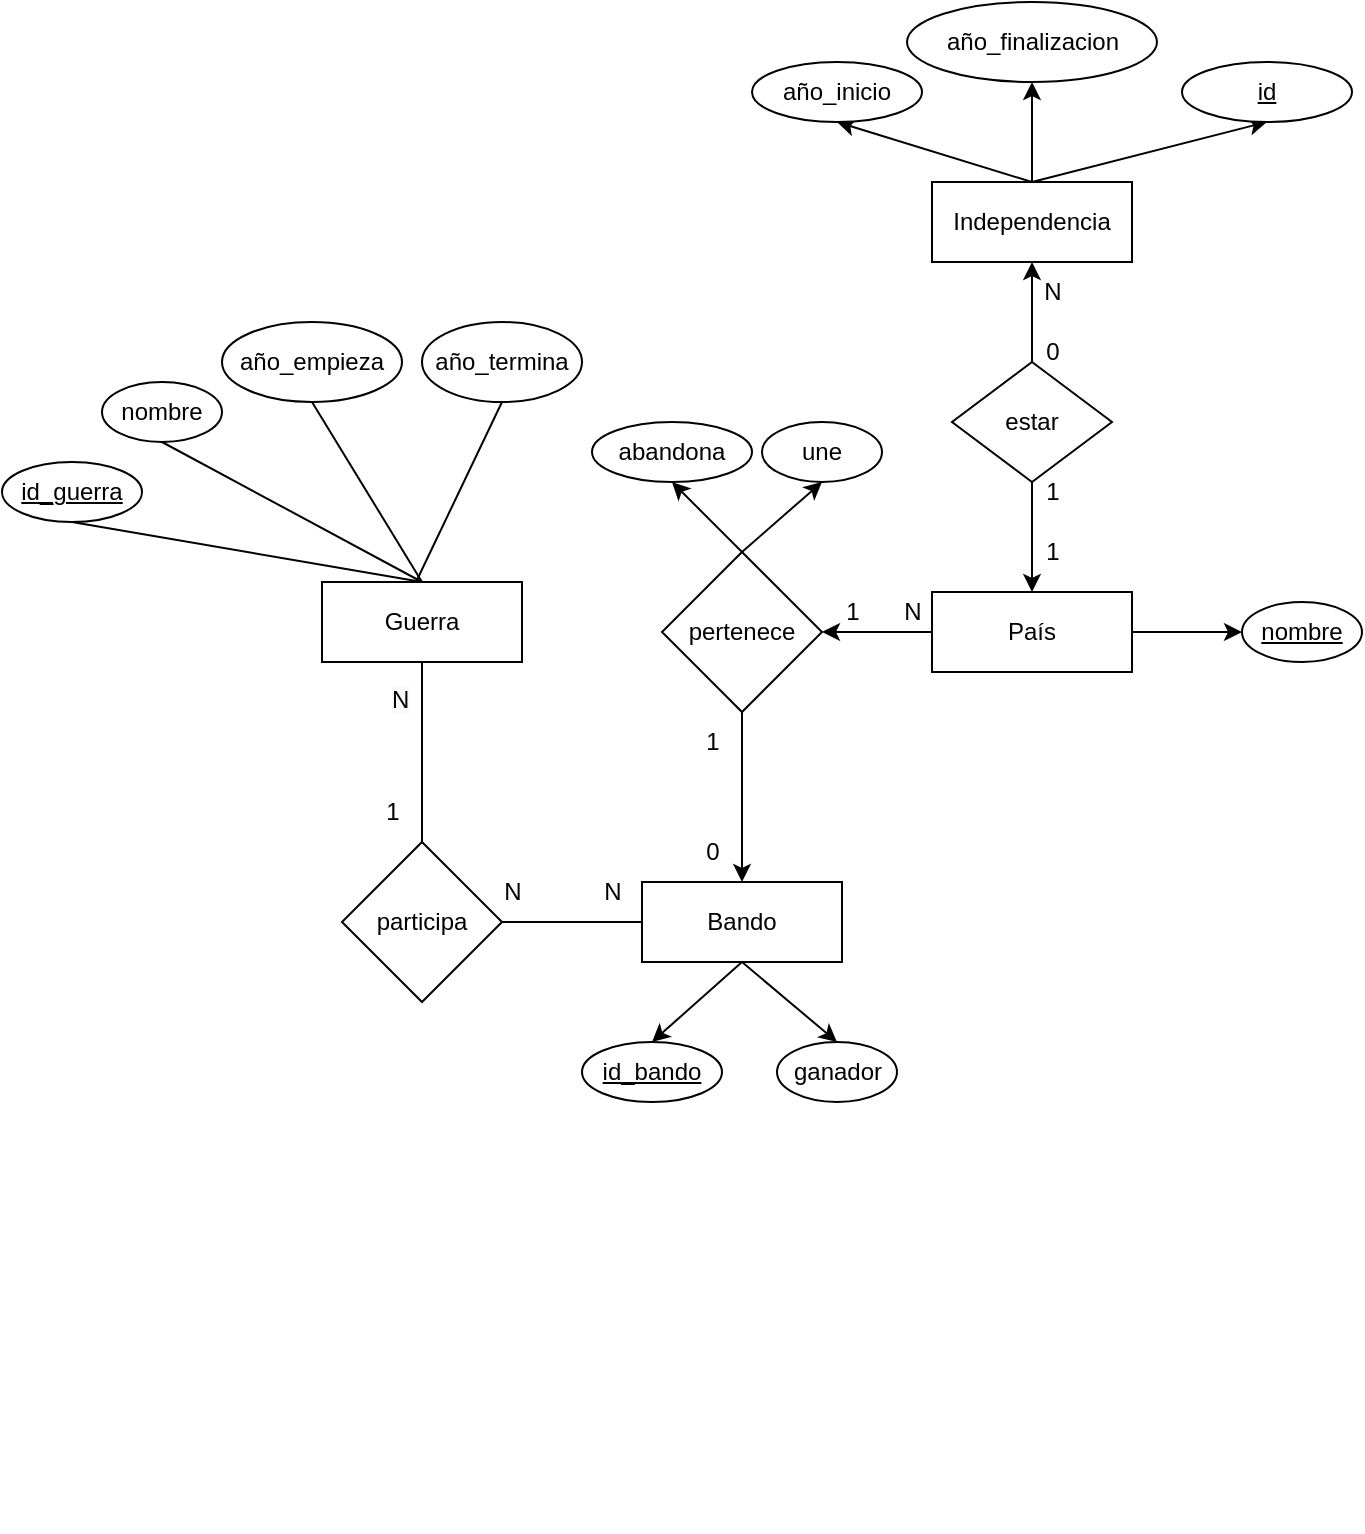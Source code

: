 <mxfile version="22.0.4" type="github">
  <diagram id="R2lEEEUBdFMjLlhIrx00" name="Page-1">
    <mxGraphModel dx="2004" dy="1645" grid="1" gridSize="10" guides="1" tooltips="1" connect="1" arrows="1" fold="1" page="1" pageScale="1" pageWidth="850" pageHeight="1100" math="0" shadow="0" extFonts="Permanent Marker^https://fonts.googleapis.com/css?family=Permanent+Marker">
      <root>
        <mxCell id="0" />
        <mxCell id="1" parent="0" />
        <mxCell id="YkcznSgwTEbrxmabwpMd-50" style="edgeStyle=orthogonalEdgeStyle;rounded=0;orthogonalLoop=1;jettySize=auto;html=1;entryX=1;entryY=0.5;entryDx=0;entryDy=0;exitX=0;exitY=0.5;exitDx=0;exitDy=0;" parent="1" source="Iet_jWAJXBXSNBwaDiyG-2" target="YkcznSgwTEbrxmabwpMd-16" edge="1">
          <mxGeometry relative="1" as="geometry">
            <Array as="points">
              <mxPoint x="380" y="205" />
            </Array>
          </mxGeometry>
        </mxCell>
        <mxCell id="Iet_jWAJXBXSNBwaDiyG-1" value="Guerra" style="whiteSpace=wrap;html=1;align=center;" parent="1" vertex="1">
          <mxGeometry x="80" y="180" width="100" height="40" as="geometry" />
        </mxCell>
        <mxCell id="pGHlKMs9zshI1QLq5Nlo-2" style="edgeStyle=orthogonalEdgeStyle;rounded=0;orthogonalLoop=1;jettySize=auto;html=1;entryX=0;entryY=0.5;entryDx=0;entryDy=0;" edge="1" parent="1" source="Iet_jWAJXBXSNBwaDiyG-2" target="v6sRIm-AOsYsS7XoriZ_-19">
          <mxGeometry relative="1" as="geometry" />
        </mxCell>
        <mxCell id="pGHlKMs9zshI1QLq5Nlo-3" style="edgeStyle=orthogonalEdgeStyle;rounded=0;orthogonalLoop=1;jettySize=auto;html=1;" edge="1" parent="1" source="oPu6oVjRiA9_uTtci81P-10" target="Iet_jWAJXBXSNBwaDiyG-2">
          <mxGeometry relative="1" as="geometry" />
        </mxCell>
        <mxCell id="Iet_jWAJXBXSNBwaDiyG-2" value="País" style="whiteSpace=wrap;html=1;align=center;" parent="1" vertex="1">
          <mxGeometry x="385" y="185" width="100" height="40" as="geometry" />
        </mxCell>
        <mxCell id="AuWt5UhLa8Dw6wnDY-w8-2" value="año_empieza" style="ellipse;whiteSpace=wrap;html=1;" parent="1" vertex="1">
          <mxGeometry x="30" y="50" width="90" height="40" as="geometry" />
        </mxCell>
        <mxCell id="Iet_jWAJXBXSNBwaDiyG-6" value="&lt;u&gt;id_guerra&lt;/u&gt;" style="ellipse;whiteSpace=wrap;html=1;align=center;" parent="1" vertex="1">
          <mxGeometry x="-80" y="120" width="70" height="30" as="geometry" />
        </mxCell>
        <mxCell id="AuWt5UhLa8Dw6wnDY-w8-1" value="año_termina" style="ellipse;whiteSpace=wrap;html=1;" parent="1" vertex="1">
          <mxGeometry x="130" y="50" width="80" height="40" as="geometry" />
        </mxCell>
        <mxCell id="Iet_jWAJXBXSNBwaDiyG-7" value="nombre" style="ellipse;whiteSpace=wrap;html=1;align=center;" parent="1" vertex="1">
          <mxGeometry x="-30" y="80" width="60" height="30" as="geometry" />
        </mxCell>
        <mxCell id="YkcznSgwTEbrxmabwpMd-1" value="" style="endArrow=none;html=1;rounded=0;entryX=0.5;entryY=1;entryDx=0;entryDy=0;exitX=0.5;exitY=0;exitDx=0;exitDy=0;" parent="1" source="YkcznSgwTEbrxmabwpMd-3" target="Iet_jWAJXBXSNBwaDiyG-1" edge="1">
          <mxGeometry relative="1" as="geometry">
            <mxPoint x="250" y="200" as="sourcePoint" />
            <mxPoint x="140" y="190" as="targetPoint" />
          </mxGeometry>
        </mxCell>
        <mxCell id="YkcznSgwTEbrxmabwpMd-2" value="" style="endArrow=none;html=1;rounded=0;exitX=0;exitY=0.5;exitDx=0;exitDy=0;entryX=1;entryY=0.5;entryDx=0;entryDy=0;" parent="1" source="YkcznSgwTEbrxmabwpMd-42" target="YkcznSgwTEbrxmabwpMd-3" edge="1">
          <mxGeometry relative="1" as="geometry">
            <mxPoint x="250" y="210" as="sourcePoint" />
            <mxPoint x="350" y="200" as="targetPoint" />
          </mxGeometry>
        </mxCell>
        <mxCell id="YkcznSgwTEbrxmabwpMd-3" value="participa" style="rhombus;whiteSpace=wrap;html=1;" parent="1" vertex="1">
          <mxGeometry x="90" y="310" width="80" height="80" as="geometry" />
        </mxCell>
        <mxCell id="YkcznSgwTEbrxmabwpMd-10" value="&lt;div style=&quot;font-size: 17px;&quot;&gt;&lt;br&gt;&lt;/div&gt;" style="text;html=1;align=center;verticalAlign=middle;resizable=0;points=[];autosize=1;strokeColor=none;fillColor=none;" parent="1" vertex="1">
          <mxGeometry x="125" y="625" width="20" height="30" as="geometry" />
        </mxCell>
        <mxCell id="YkcznSgwTEbrxmabwpMd-51" style="edgeStyle=orthogonalEdgeStyle;rounded=0;orthogonalLoop=1;jettySize=auto;html=1;entryX=0.5;entryY=0;entryDx=0;entryDy=0;exitX=0.5;exitY=1;exitDx=0;exitDy=0;" parent="1" source="YkcznSgwTEbrxmabwpMd-16" target="YkcznSgwTEbrxmabwpMd-42" edge="1">
          <mxGeometry relative="1" as="geometry">
            <mxPoint x="290" y="280.0" as="sourcePoint" />
          </mxGeometry>
        </mxCell>
        <mxCell id="pGHlKMs9zshI1QLq5Nlo-22" style="rounded=0;orthogonalLoop=1;jettySize=auto;html=1;entryX=0.5;entryY=1;entryDx=0;entryDy=0;exitX=0.5;exitY=0;exitDx=0;exitDy=0;" edge="1" parent="1" source="YkcznSgwTEbrxmabwpMd-16" target="pGHlKMs9zshI1QLq5Nlo-20">
          <mxGeometry relative="1" as="geometry" />
        </mxCell>
        <mxCell id="pGHlKMs9zshI1QLq5Nlo-23" style="rounded=0;orthogonalLoop=1;jettySize=auto;html=1;entryX=0.5;entryY=1;entryDx=0;entryDy=0;exitX=0.5;exitY=0;exitDx=0;exitDy=0;" edge="1" parent="1" source="YkcznSgwTEbrxmabwpMd-16" target="pGHlKMs9zshI1QLq5Nlo-19">
          <mxGeometry relative="1" as="geometry" />
        </mxCell>
        <mxCell id="YkcznSgwTEbrxmabwpMd-16" value="pertenece" style="rhombus;whiteSpace=wrap;html=1;" parent="1" vertex="1">
          <mxGeometry x="250" y="165" width="80" height="80" as="geometry" />
        </mxCell>
        <mxCell id="v6sRIm-AOsYsS7XoriZ_-19" value="&lt;u&gt;nombre&lt;/u&gt;" style="ellipse;whiteSpace=wrap;html=1;align=center;" parent="1" vertex="1">
          <mxGeometry x="540" y="190" width="60" height="30" as="geometry" />
        </mxCell>
        <mxCell id="YkcznSgwTEbrxmabwpMd-19" value="" style="endArrow=none;html=1;rounded=0;entryX=0.5;entryY=0;entryDx=0;entryDy=0;exitX=0.5;exitY=1;exitDx=0;exitDy=0;" parent="1" source="AuWt5UhLa8Dw6wnDY-w8-1" edge="1">
          <mxGeometry relative="1" as="geometry">
            <mxPoint x="225" y="120" as="sourcePoint" />
            <mxPoint x="127" y="180" as="targetPoint" />
          </mxGeometry>
        </mxCell>
        <mxCell id="YkcznSgwTEbrxmabwpMd-20" value="" style="endArrow=none;html=1;rounded=0;entryX=0.5;entryY=0;entryDx=0;entryDy=0;exitX=0.5;exitY=1;exitDx=0;exitDy=0;" parent="1" source="AuWt5UhLa8Dw6wnDY-w8-2" target="Iet_jWAJXBXSNBwaDiyG-1" edge="1">
          <mxGeometry relative="1" as="geometry">
            <mxPoint x="348" y="130" as="sourcePoint" />
            <mxPoint x="140" y="190" as="targetPoint" />
          </mxGeometry>
        </mxCell>
        <mxCell id="YkcznSgwTEbrxmabwpMd-21" value="" style="endArrow=none;html=1;rounded=0;entryX=0.5;entryY=0;entryDx=0;entryDy=0;exitX=0.5;exitY=1;exitDx=0;exitDy=0;" parent="1" source="Iet_jWAJXBXSNBwaDiyG-7" target="Iet_jWAJXBXSNBwaDiyG-1" edge="1">
          <mxGeometry relative="1" as="geometry">
            <mxPoint x="358" y="140" as="sourcePoint" />
            <mxPoint x="150" y="200" as="targetPoint" />
          </mxGeometry>
        </mxCell>
        <mxCell id="YkcznSgwTEbrxmabwpMd-22" value="" style="endArrow=none;html=1;rounded=0;entryX=0.5;entryY=1;entryDx=0;entryDy=0;exitX=0.5;exitY=0;exitDx=0;exitDy=0;" parent="1" source="Iet_jWAJXBXSNBwaDiyG-1" target="Iet_jWAJXBXSNBwaDiyG-6" edge="1">
          <mxGeometry relative="1" as="geometry">
            <mxPoint x="368" y="150" as="sourcePoint" />
            <mxPoint x="160" y="210" as="targetPoint" />
          </mxGeometry>
        </mxCell>
        <mxCell id="YkcznSgwTEbrxmabwpMd-25" style="edgeStyle=orthogonalEdgeStyle;rounded=0;orthogonalLoop=1;jettySize=auto;html=1;exitX=0.5;exitY=1;exitDx=0;exitDy=0;" parent="1" edge="1">
          <mxGeometry relative="1" as="geometry">
            <mxPoint x="192.5" y="565" as="sourcePoint" />
            <mxPoint x="192.5" y="565" as="targetPoint" />
          </mxGeometry>
        </mxCell>
        <mxCell id="YkcznSgwTEbrxmabwpMd-32" value="N" style="text;html=1;align=center;verticalAlign=middle;resizable=0;points=[];autosize=1;strokeColor=none;fillColor=none;" parent="1" vertex="1">
          <mxGeometry x="160" y="320" width="30" height="30" as="geometry" />
        </mxCell>
        <mxCell id="YkcznSgwTEbrxmabwpMd-33" value="N" style="text;html=1;align=center;verticalAlign=middle;resizable=0;points=[];autosize=1;strokeColor=none;fillColor=none;" parent="1" vertex="1">
          <mxGeometry x="210" y="320" width="30" height="30" as="geometry" />
        </mxCell>
        <mxCell id="YkcznSgwTEbrxmabwpMd-34" value="1" style="text;html=1;align=center;verticalAlign=middle;resizable=0;points=[];autosize=1;strokeColor=none;fillColor=none;" parent="1" vertex="1">
          <mxGeometry x="100" y="280" width="30" height="30" as="geometry" />
        </mxCell>
        <mxCell id="YkcznSgwTEbrxmabwpMd-35" value="&lt;span style=&quot;color: rgb(0, 0, 0); font-family: Helvetica; font-size: 12px; font-style: normal; font-variant-ligatures: normal; font-variant-caps: normal; font-weight: 400; letter-spacing: normal; orphans: 2; text-align: center; text-indent: 0px; text-transform: none; widows: 2; word-spacing: 0px; -webkit-text-stroke-width: 0px; background-color: rgb(251, 251, 251); text-decoration-thickness: initial; text-decoration-style: initial; text-decoration-color: initial; float: none; display: inline !important;&quot;&gt;N&lt;/span&gt;" style="text;whiteSpace=wrap;html=1;" parent="1" vertex="1">
          <mxGeometry x="112.5" y="225" width="12.5" height="20" as="geometry" />
        </mxCell>
        <mxCell id="YkcznSgwTEbrxmabwpMd-47" style="rounded=0;orthogonalLoop=1;jettySize=auto;html=1;exitX=0.5;exitY=1;exitDx=0;exitDy=0;entryX=0.5;entryY=0;entryDx=0;entryDy=0;" parent="1" source="YkcznSgwTEbrxmabwpMd-42" target="YkcznSgwTEbrxmabwpMd-43" edge="1">
          <mxGeometry relative="1" as="geometry" />
        </mxCell>
        <mxCell id="YkcznSgwTEbrxmabwpMd-48" style="rounded=0;orthogonalLoop=1;jettySize=auto;html=1;entryX=0.5;entryY=0;entryDx=0;entryDy=0;exitX=0.5;exitY=1;exitDx=0;exitDy=0;" parent="1" source="YkcznSgwTEbrxmabwpMd-42" target="YkcznSgwTEbrxmabwpMd-45" edge="1">
          <mxGeometry relative="1" as="geometry" />
        </mxCell>
        <mxCell id="YkcznSgwTEbrxmabwpMd-42" value="Bando" style="whiteSpace=wrap;html=1;align=center;" parent="1" vertex="1">
          <mxGeometry x="240" y="330" width="100" height="40" as="geometry" />
        </mxCell>
        <mxCell id="YkcznSgwTEbrxmabwpMd-43" value="&lt;u&gt;id_bando&lt;/u&gt;" style="ellipse;whiteSpace=wrap;html=1;align=center;" parent="1" vertex="1">
          <mxGeometry x="210" y="410" width="70" height="30" as="geometry" />
        </mxCell>
        <mxCell id="YkcznSgwTEbrxmabwpMd-45" value="ganador" style="ellipse;whiteSpace=wrap;html=1;align=center;" parent="1" vertex="1">
          <mxGeometry x="307.5" y="410" width="60" height="30" as="geometry" />
        </mxCell>
        <mxCell id="YkcznSgwTEbrxmabwpMd-52" value="0" style="text;html=1;align=center;verticalAlign=middle;resizable=0;points=[];autosize=1;strokeColor=none;fillColor=none;" parent="1" vertex="1">
          <mxGeometry x="260" y="300" width="30" height="30" as="geometry" />
        </mxCell>
        <mxCell id="YkcznSgwTEbrxmabwpMd-53" value="1" style="text;html=1;align=center;verticalAlign=middle;resizable=0;points=[];autosize=1;strokeColor=none;fillColor=none;" parent="1" vertex="1">
          <mxGeometry x="260" y="245" width="30" height="30" as="geometry" />
        </mxCell>
        <mxCell id="YkcznSgwTEbrxmabwpMd-54" value="N" style="text;html=1;align=center;verticalAlign=middle;resizable=0;points=[];autosize=1;strokeColor=none;fillColor=none;" parent="1" vertex="1">
          <mxGeometry x="360" y="180" width="30" height="30" as="geometry" />
        </mxCell>
        <mxCell id="YkcznSgwTEbrxmabwpMd-55" value="1" style="text;html=1;align=center;verticalAlign=middle;resizable=0;points=[];autosize=1;strokeColor=none;fillColor=none;" parent="1" vertex="1">
          <mxGeometry x="330" y="180" width="30" height="30" as="geometry" />
        </mxCell>
        <mxCell id="pGHlKMs9zshI1QLq5Nlo-5" style="edgeStyle=orthogonalEdgeStyle;rounded=0;orthogonalLoop=1;jettySize=auto;html=1;entryX=0.5;entryY=1;entryDx=0;entryDy=0;" edge="1" parent="1" source="oPu6oVjRiA9_uTtci81P-10" target="pGHlKMs9zshI1QLq5Nlo-4">
          <mxGeometry relative="1" as="geometry" />
        </mxCell>
        <mxCell id="oPu6oVjRiA9_uTtci81P-10" value="estar" style="rhombus;whiteSpace=wrap;html=1;" parent="1" vertex="1">
          <mxGeometry x="395" y="70" width="80" height="60" as="geometry" />
        </mxCell>
        <mxCell id="pGHlKMs9zshI1QLq5Nlo-6" style="rounded=0;orthogonalLoop=1;jettySize=auto;html=1;entryX=0.5;entryY=1;entryDx=0;entryDy=0;exitX=0.5;exitY=0;exitDx=0;exitDy=0;" edge="1" parent="1" source="pGHlKMs9zshI1QLq5Nlo-4" target="pGHlKMs9zshI1QLq5Nlo-7">
          <mxGeometry relative="1" as="geometry">
            <mxPoint x="400" y="-100" as="targetPoint" />
          </mxGeometry>
        </mxCell>
        <mxCell id="pGHlKMs9zshI1QLq5Nlo-12" style="edgeStyle=orthogonalEdgeStyle;rounded=0;orthogonalLoop=1;jettySize=auto;html=1;entryX=0.5;entryY=1;entryDx=0;entryDy=0;" edge="1" parent="1" source="pGHlKMs9zshI1QLq5Nlo-4" target="pGHlKMs9zshI1QLq5Nlo-8">
          <mxGeometry relative="1" as="geometry" />
        </mxCell>
        <mxCell id="pGHlKMs9zshI1QLq5Nlo-13" style="rounded=0;orthogonalLoop=1;jettySize=auto;html=1;entryX=0.5;entryY=1;entryDx=0;entryDy=0;exitX=0.5;exitY=0;exitDx=0;exitDy=0;" edge="1" parent="1" source="pGHlKMs9zshI1QLq5Nlo-4" target="pGHlKMs9zshI1QLq5Nlo-9">
          <mxGeometry relative="1" as="geometry" />
        </mxCell>
        <mxCell id="pGHlKMs9zshI1QLq5Nlo-4" value="Independencia" style="whiteSpace=wrap;html=1;align=center;" vertex="1" parent="1">
          <mxGeometry x="385" y="-20" width="100" height="40" as="geometry" />
        </mxCell>
        <mxCell id="pGHlKMs9zshI1QLq5Nlo-7" value="año_inicio" style="ellipse;whiteSpace=wrap;html=1;" vertex="1" parent="1">
          <mxGeometry x="295" y="-80" width="85" height="30" as="geometry" />
        </mxCell>
        <mxCell id="pGHlKMs9zshI1QLq5Nlo-8" value="año_finalizacion" style="ellipse;whiteSpace=wrap;html=1;" vertex="1" parent="1">
          <mxGeometry x="372.5" y="-110" width="125" height="40" as="geometry" />
        </mxCell>
        <mxCell id="pGHlKMs9zshI1QLq5Nlo-9" value="&lt;u&gt;id&lt;/u&gt;" style="ellipse;whiteSpace=wrap;html=1;" vertex="1" parent="1">
          <mxGeometry x="510" y="-80" width="85" height="30" as="geometry" />
        </mxCell>
        <mxCell id="pGHlKMs9zshI1QLq5Nlo-14" value="0" style="text;html=1;align=center;verticalAlign=middle;resizable=0;points=[];autosize=1;strokeColor=none;fillColor=none;" vertex="1" parent="1">
          <mxGeometry x="430" y="50" width="30" height="30" as="geometry" />
        </mxCell>
        <mxCell id="pGHlKMs9zshI1QLq5Nlo-15" value="N" style="text;html=1;align=center;verticalAlign=middle;resizable=0;points=[];autosize=1;strokeColor=none;fillColor=none;" vertex="1" parent="1">
          <mxGeometry x="430" y="20" width="30" height="30" as="geometry" />
        </mxCell>
        <mxCell id="pGHlKMs9zshI1QLq5Nlo-16" value="1" style="text;html=1;align=center;verticalAlign=middle;resizable=0;points=[];autosize=1;strokeColor=none;fillColor=none;" vertex="1" parent="1">
          <mxGeometry x="430" y="120" width="30" height="30" as="geometry" />
        </mxCell>
        <mxCell id="pGHlKMs9zshI1QLq5Nlo-17" value="1" style="text;html=1;align=center;verticalAlign=middle;resizable=0;points=[];autosize=1;strokeColor=none;fillColor=none;" vertex="1" parent="1">
          <mxGeometry x="430" y="150" width="30" height="30" as="geometry" />
        </mxCell>
        <mxCell id="pGHlKMs9zshI1QLq5Nlo-19" value="une" style="ellipse;whiteSpace=wrap;html=1;" vertex="1" parent="1">
          <mxGeometry x="300" y="100" width="60" height="30" as="geometry" />
        </mxCell>
        <mxCell id="pGHlKMs9zshI1QLq5Nlo-20" value="abandona" style="ellipse;whiteSpace=wrap;html=1;" vertex="1" parent="1">
          <mxGeometry x="215" y="100" width="80" height="30" as="geometry" />
        </mxCell>
      </root>
    </mxGraphModel>
  </diagram>
</mxfile>
